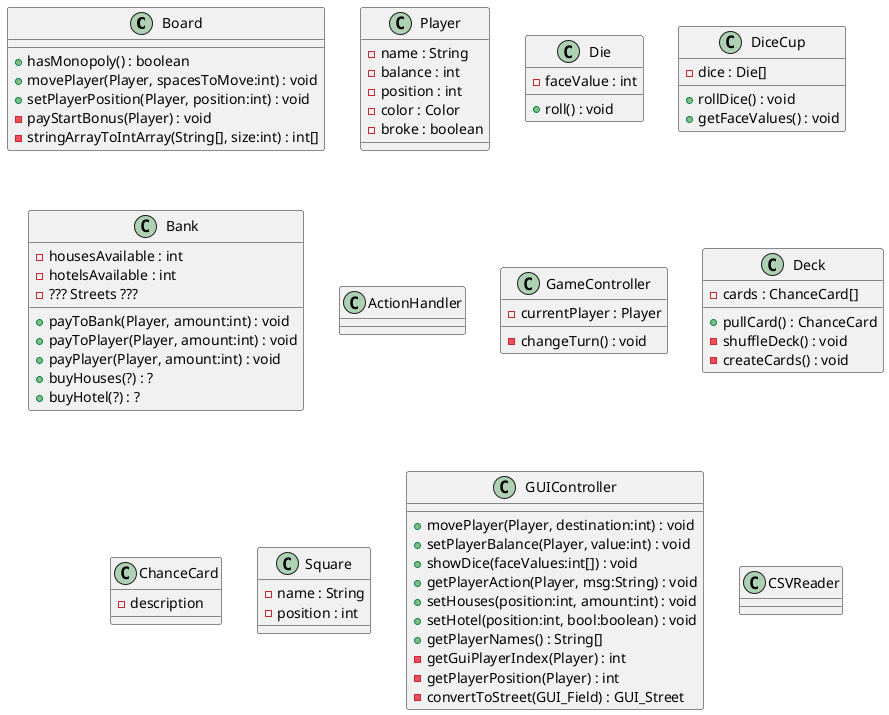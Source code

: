 @startuml

skinparam groupInheritance 2

skinparam linetype polyline

class Board
class Player
class Die
class DiceCup
class Bank
class ActionHandler
class GameController
class Deck
class ChanceCard
class Square


class GUIController
class CSVReader





class Board {
    +hasMonopoly() : boolean
    +movePlayer(Player, spacesToMove:int) : void
    +setPlayerPosition(Player, position:int) : void
    -payStartBonus(Player) : void
    -stringArrayToIntArray(String[], size:int) : int[]
}

class Square {
    -name : String
    -position : int
}


class Player {
    -name : String
    -balance : int
    -position : int
    -color : Color
    -broke : boolean
}

class Die {
    -faceValue : int

    +roll() : void
}

class DiceCup {
    -dice : Die[]

    +rollDice() : void
    +getFaceValues() : void
}

class Bank {
    -housesAvailable : int
    -hotelsAvailable : int
    -??? Streets ???

    +payToBank(Player, amount:int) : void
    +payToPlayer(Player, amount:int) : void
    +payPlayer(Player, amount:int) : void
    +buyHouses(?) : ?
    +buyHotel(?) : ?
}

class ActionHandler {

}

class GameController {
    -currentPlayer : Player

    -changeTurn() : void
}

class Deck {
    -cards : ChanceCard[]

    +pullCard() : ChanceCard
    -shuffleDeck() : void
    -createCards() : void
}

class ChanceCard{
    -description
}

class GUIController{
    +movePlayer(Player, destination:int) : void
    +setPlayerBalance(Player, value:int) : void
    +showDice(faceValues:int[]) : void
    +getPlayerAction(Player, msg:String) : void
    +setHouses(position:int, amount:int) : void
    +setHotel(position:int, bool:boolean) : void
    +getPlayerNames() : String[]
    -getGuiPlayerIndex(Player) : int
    -getPlayerPosition(Player) : int
    -convertToStreet(GUI_Field) : GUI_Street
}


@enduml